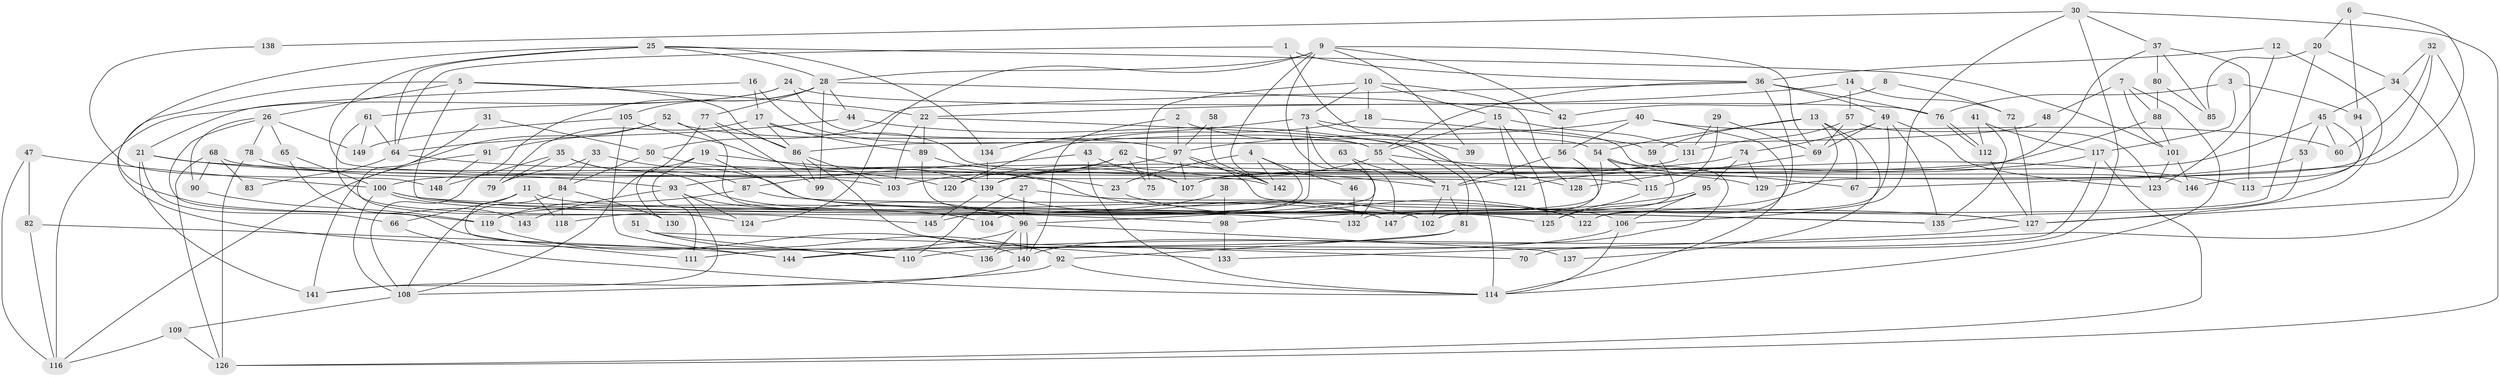 // coarse degree distribution, {6: 0.013157894736842105, 11: 0.013157894736842105, 10: 0.02631578947368421, 7: 0.06578947368421052, 14: 0.039473684210526314, 9: 0.05263157894736842, 4: 0.21052631578947367, 5: 0.14473684210526316, 3: 0.25, 8: 0.039473684210526314, 13: 0.013157894736842105, 2: 0.11842105263157894, 17: 0.013157894736842105}
// Generated by graph-tools (version 1.1) at 2025/50/03/04/25 22:50:48]
// undirected, 149 vertices, 298 edges
graph export_dot {
  node [color=gray90,style=filled];
  1;
  2;
  3;
  4;
  5;
  6;
  7;
  8;
  9;
  10;
  11;
  12;
  13;
  14;
  15;
  16;
  17;
  18;
  19;
  20;
  21;
  22;
  23;
  24;
  25;
  26;
  27;
  28;
  29;
  30;
  31;
  32;
  33;
  34;
  35;
  36;
  37;
  38;
  39;
  40;
  41;
  42;
  43;
  44;
  45;
  46;
  47;
  48;
  49;
  50;
  51;
  52;
  53;
  54;
  55;
  56;
  57;
  58;
  59;
  60;
  61;
  62;
  63;
  64;
  65;
  66;
  67;
  68;
  69;
  70;
  71;
  72;
  73;
  74;
  75;
  76;
  77;
  78;
  79;
  80;
  81;
  82;
  83;
  84;
  85;
  86;
  87;
  88;
  89;
  90;
  91;
  92;
  93;
  94;
  95;
  96;
  97;
  98;
  99;
  100;
  101;
  102;
  103;
  104;
  105;
  106;
  107;
  108;
  109;
  110;
  111;
  112;
  113;
  114;
  115;
  116;
  117;
  118;
  119;
  120;
  121;
  122;
  123;
  124;
  125;
  126;
  127;
  128;
  129;
  130;
  131;
  132;
  133;
  134;
  135;
  136;
  137;
  138;
  139;
  140;
  141;
  142;
  143;
  144;
  145;
  146;
  147;
  148;
  149;
  1 -- 36;
  1 -- 64;
  1 -- 54;
  2 -- 140;
  2 -- 97;
  2 -- 39;
  3 -- 76;
  3 -- 94;
  3 -- 117;
  4 -- 23;
  4 -- 142;
  4 -- 46;
  4 -- 145;
  5 -- 86;
  5 -- 22;
  5 -- 26;
  5 -- 98;
  5 -- 110;
  6 -- 67;
  6 -- 20;
  6 -- 94;
  7 -- 101;
  7 -- 114;
  7 -- 48;
  7 -- 88;
  8 -- 72;
  8 -- 42;
  9 -- 142;
  9 -- 28;
  9 -- 39;
  9 -- 42;
  9 -- 69;
  9 -- 124;
  9 -- 132;
  10 -- 73;
  10 -- 15;
  10 -- 18;
  10 -- 75;
  10 -- 128;
  11 -- 136;
  11 -- 132;
  11 -- 66;
  11 -- 118;
  12 -- 123;
  12 -- 36;
  12 -- 127;
  13 -- 54;
  13 -- 59;
  13 -- 67;
  13 -- 119;
  13 -- 137;
  14 -- 57;
  14 -- 22;
  14 -- 72;
  15 -- 125;
  15 -- 55;
  15 -- 121;
  15 -- 131;
  16 -- 55;
  16 -- 17;
  16 -- 21;
  17 -- 89;
  17 -- 86;
  17 -- 79;
  17 -- 115;
  18 -- 120;
  18 -- 59;
  19 -- 125;
  19 -- 111;
  19 -- 23;
  19 -- 130;
  20 -- 34;
  20 -- 102;
  20 -- 85;
  21 -- 141;
  21 -- 66;
  21 -- 93;
  21 -- 129;
  22 -- 89;
  22 -- 103;
  22 -- 81;
  23 -- 122;
  24 -- 76;
  24 -- 116;
  24 -- 55;
  24 -- 61;
  25 -- 64;
  25 -- 28;
  25 -- 101;
  25 -- 119;
  25 -- 121;
  25 -- 134;
  26 -- 149;
  26 -- 65;
  26 -- 78;
  26 -- 90;
  26 -- 111;
  27 -- 122;
  27 -- 110;
  27 -- 96;
  28 -- 105;
  28 -- 108;
  28 -- 42;
  28 -- 44;
  28 -- 77;
  28 -- 99;
  29 -- 69;
  29 -- 115;
  29 -- 131;
  30 -- 37;
  30 -- 106;
  30 -- 70;
  30 -- 126;
  30 -- 138;
  31 -- 124;
  31 -- 50;
  32 -- 129;
  32 -- 34;
  32 -- 60;
  32 -- 144;
  33 -- 135;
  33 -- 79;
  33 -- 84;
  34 -- 127;
  34 -- 45;
  35 -- 87;
  35 -- 147;
  35 -- 79;
  35 -- 148;
  36 -- 50;
  36 -- 55;
  36 -- 49;
  36 -- 76;
  36 -- 122;
  37 -- 107;
  37 -- 85;
  37 -- 80;
  37 -- 113;
  38 -- 118;
  38 -- 98;
  40 -- 114;
  40 -- 97;
  40 -- 56;
  40 -- 60;
  41 -- 117;
  41 -- 112;
  41 -- 135;
  42 -- 56;
  43 -- 87;
  43 -- 107;
  43 -- 114;
  44 -- 128;
  44 -- 64;
  45 -- 60;
  45 -- 53;
  45 -- 107;
  45 -- 113;
  46 -- 132;
  47 -- 100;
  47 -- 116;
  47 -- 82;
  48 -- 86;
  49 -- 135;
  49 -- 69;
  49 -- 74;
  49 -- 122;
  49 -- 123;
  50 -- 102;
  50 -- 84;
  51 -- 92;
  51 -- 110;
  51 -- 70;
  52 -- 141;
  52 -- 96;
  52 -- 91;
  52 -- 97;
  53 -- 71;
  53 -- 135;
  54 -- 140;
  54 -- 67;
  54 -- 115;
  54 -- 132;
  55 -- 113;
  55 -- 71;
  55 -- 120;
  56 -- 71;
  56 -- 102;
  57 -- 131;
  57 -- 69;
  57 -- 123;
  58 -- 142;
  58 -- 97;
  59 -- 147;
  61 -- 145;
  61 -- 64;
  61 -- 149;
  62 -- 71;
  62 -- 103;
  62 -- 75;
  62 -- 139;
  63 -- 96;
  63 -- 71;
  64 -- 83;
  64 -- 120;
  65 -- 100;
  65 -- 143;
  66 -- 114;
  68 -- 126;
  68 -- 90;
  68 -- 83;
  68 -- 142;
  69 -- 128;
  71 -- 81;
  71 -- 102;
  72 -- 127;
  73 -- 114;
  73 -- 134;
  73 -- 104;
  73 -- 146;
  73 -- 147;
  74 -- 93;
  74 -- 95;
  74 -- 129;
  76 -- 112;
  76 -- 112;
  77 -- 108;
  77 -- 86;
  77 -- 99;
  78 -- 126;
  78 -- 103;
  80 -- 88;
  80 -- 85;
  81 -- 92;
  81 -- 111;
  82 -- 144;
  82 -- 116;
  84 -- 108;
  84 -- 118;
  84 -- 130;
  86 -- 99;
  86 -- 103;
  86 -- 133;
  87 -- 119;
  87 -- 106;
  88 -- 101;
  88 -- 100;
  89 -- 102;
  89 -- 107;
  90 -- 119;
  91 -- 116;
  91 -- 148;
  92 -- 114;
  92 -- 108;
  93 -- 96;
  93 -- 124;
  93 -- 141;
  93 -- 143;
  94 -- 146;
  95 -- 98;
  95 -- 106;
  95 -- 125;
  96 -- 140;
  96 -- 140;
  96 -- 136;
  96 -- 137;
  96 -- 144;
  97 -- 139;
  97 -- 107;
  97 -- 127;
  97 -- 142;
  98 -- 133;
  100 -- 127;
  100 -- 104;
  100 -- 108;
  100 -- 135;
  101 -- 123;
  101 -- 146;
  105 -- 144;
  105 -- 139;
  105 -- 149;
  106 -- 114;
  106 -- 110;
  108 -- 109;
  109 -- 126;
  109 -- 116;
  112 -- 127;
  115 -- 125;
  117 -- 121;
  117 -- 126;
  117 -- 136;
  119 -- 140;
  127 -- 133;
  131 -- 139;
  134 -- 139;
  138 -- 148;
  139 -- 145;
  139 -- 147;
  140 -- 141;
}
